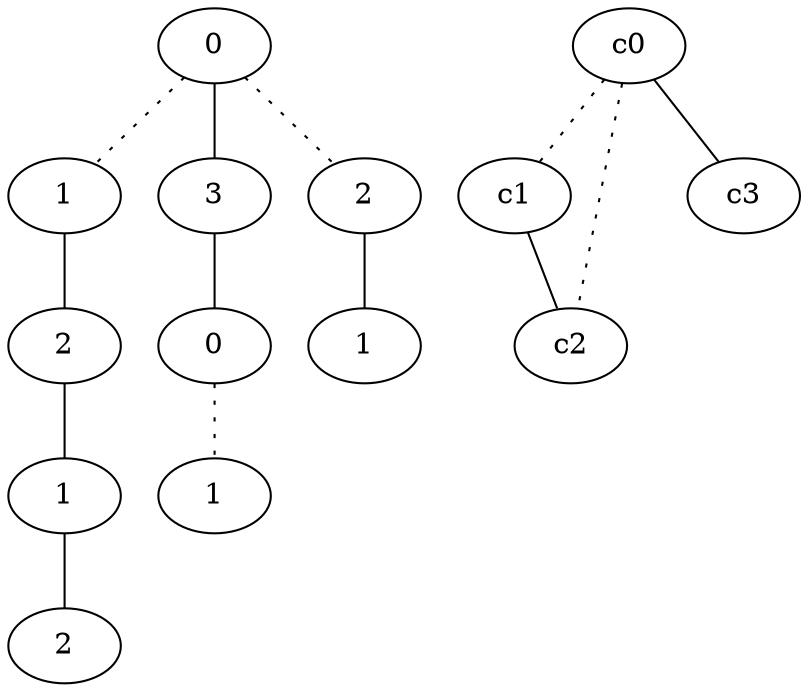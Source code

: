 graph {
a0[label=0];
a1[label=1];
a2[label=2];
a3[label=1];
a4[label=2];
a5[label=3];
a6[label=0];
a7[label=1];
a8[label=2];
a9[label=1];
a0 -- a1 [style=dotted];
a0 -- a5;
a0 -- a8 [style=dotted];
a1 -- a2;
a2 -- a3;
a3 -- a4;
a5 -- a6;
a6 -- a7 [style=dotted];
a8 -- a9;
c0 -- c1 [style=dotted];
c0 -- c2 [style=dotted];
c0 -- c3;
c1 -- c2;
}
